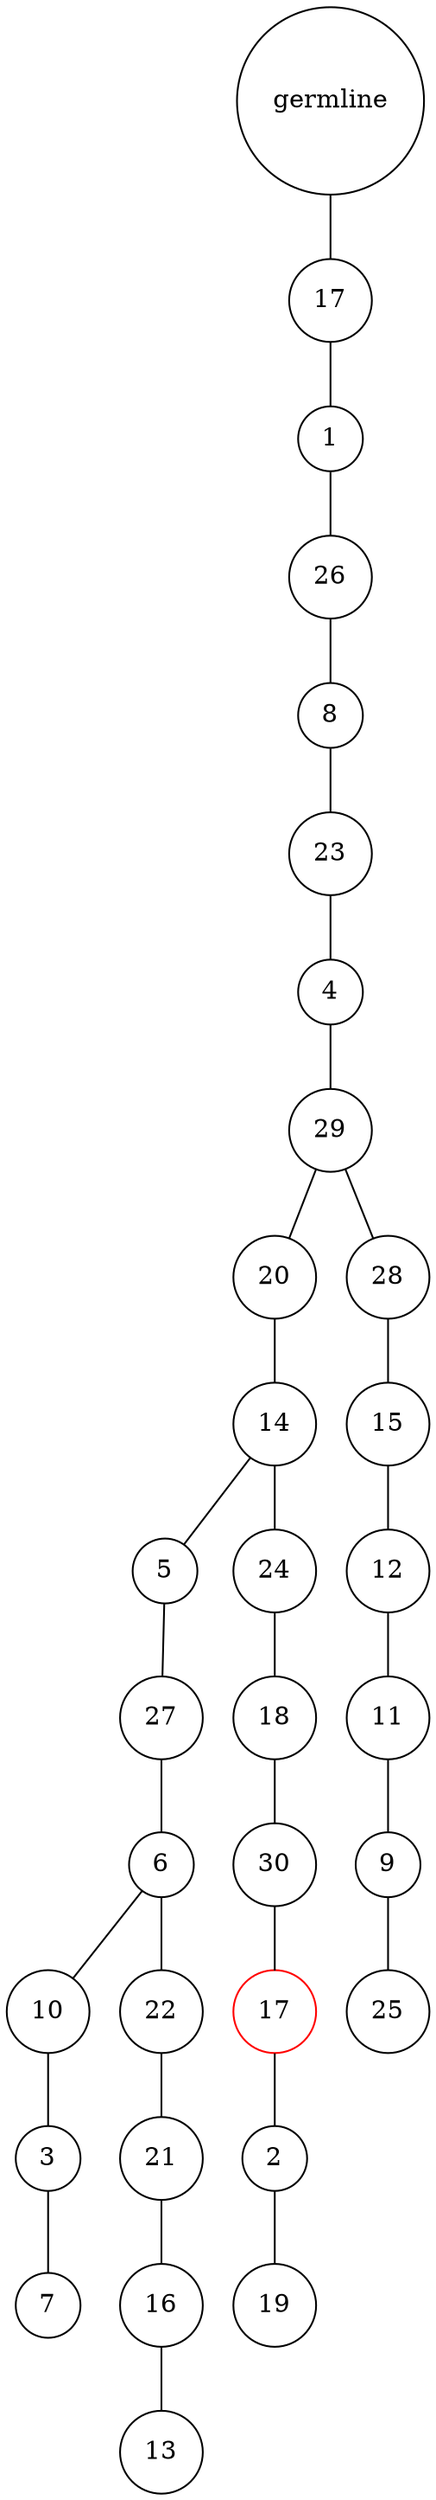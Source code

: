 graph {
	rankdir=UD;
	splines=line;
	node [shape=circle]
	"0x7f9211c28b50" [label="germline"];
	"0x7f9211c28b80" [label="17"];
	"0x7f9211c28b50" -- "0x7f9211c28b80" ;
	"0x7f9211c28bb0" [label="1"];
	"0x7f9211c28b80" -- "0x7f9211c28bb0" ;
	"0x7f9211c28be0" [label="26"];
	"0x7f9211c28bb0" -- "0x7f9211c28be0" ;
	"0x7f9211c28c10" [label="8"];
	"0x7f9211c28be0" -- "0x7f9211c28c10" ;
	"0x7f9211c28c40" [label="23"];
	"0x7f9211c28c10" -- "0x7f9211c28c40" ;
	"0x7f9211c28c70" [label="4"];
	"0x7f9211c28c40" -- "0x7f9211c28c70" ;
	"0x7f9211c28ca0" [label="29"];
	"0x7f9211c28c70" -- "0x7f9211c28ca0" ;
	"0x7f9211c28cd0" [label="20"];
	"0x7f9211c28ca0" -- "0x7f9211c28cd0" ;
	"0x7f9211c28d00" [label="14"];
	"0x7f9211c28cd0" -- "0x7f9211c28d00" ;
	"0x7f9211c28d30" [label="5"];
	"0x7f9211c28d00" -- "0x7f9211c28d30" ;
	"0x7f9211c28d60" [label="27"];
	"0x7f9211c28d30" -- "0x7f9211c28d60" ;
	"0x7f9211c28d90" [label="6"];
	"0x7f9211c28d60" -- "0x7f9211c28d90" ;
	"0x7f9211c28dc0" [label="10"];
	"0x7f9211c28d90" -- "0x7f9211c28dc0" ;
	"0x7f9211c28df0" [label="3"];
	"0x7f9211c28dc0" -- "0x7f9211c28df0" ;
	"0x7f9211c28e20" [label="7"];
	"0x7f9211c28df0" -- "0x7f9211c28e20" ;
	"0x7f9211c28e50" [label="22"];
	"0x7f9211c28d90" -- "0x7f9211c28e50" ;
	"0x7f9211c28e80" [label="21"];
	"0x7f9211c28e50" -- "0x7f9211c28e80" ;
	"0x7f9211c28eb0" [label="16"];
	"0x7f9211c28e80" -- "0x7f9211c28eb0" ;
	"0x7f9211c28ee0" [label="13"];
	"0x7f9211c28eb0" -- "0x7f9211c28ee0" ;
	"0x7f9211c28f10" [label="24"];
	"0x7f9211c28d00" -- "0x7f9211c28f10" ;
	"0x7f9211c28f40" [label="18"];
	"0x7f9211c28f10" -- "0x7f9211c28f40" ;
	"0x7f9211c28f70" [label="30"];
	"0x7f9211c28f40" -- "0x7f9211c28f70" ;
	"0x7f9211c28fa0" [label="17",color="red"];
	"0x7f9211c28f70" -- "0x7f9211c28fa0" ;
	"0x7f9211c28fd0" [label="2"];
	"0x7f9211c28fa0" -- "0x7f9211c28fd0" ;
	"0x7f9211c35040" [label="19"];
	"0x7f9211c28fd0" -- "0x7f9211c35040" ;
	"0x7f9211c35070" [label="28"];
	"0x7f9211c28ca0" -- "0x7f9211c35070" ;
	"0x7f9211c350a0" [label="15"];
	"0x7f9211c35070" -- "0x7f9211c350a0" ;
	"0x7f9211c350d0" [label="12"];
	"0x7f9211c350a0" -- "0x7f9211c350d0" ;
	"0x7f9211c35100" [label="11"];
	"0x7f9211c350d0" -- "0x7f9211c35100" ;
	"0x7f9211c35130" [label="9"];
	"0x7f9211c35100" -- "0x7f9211c35130" ;
	"0x7f9211c35160" [label="25"];
	"0x7f9211c35130" -- "0x7f9211c35160" ;
}
